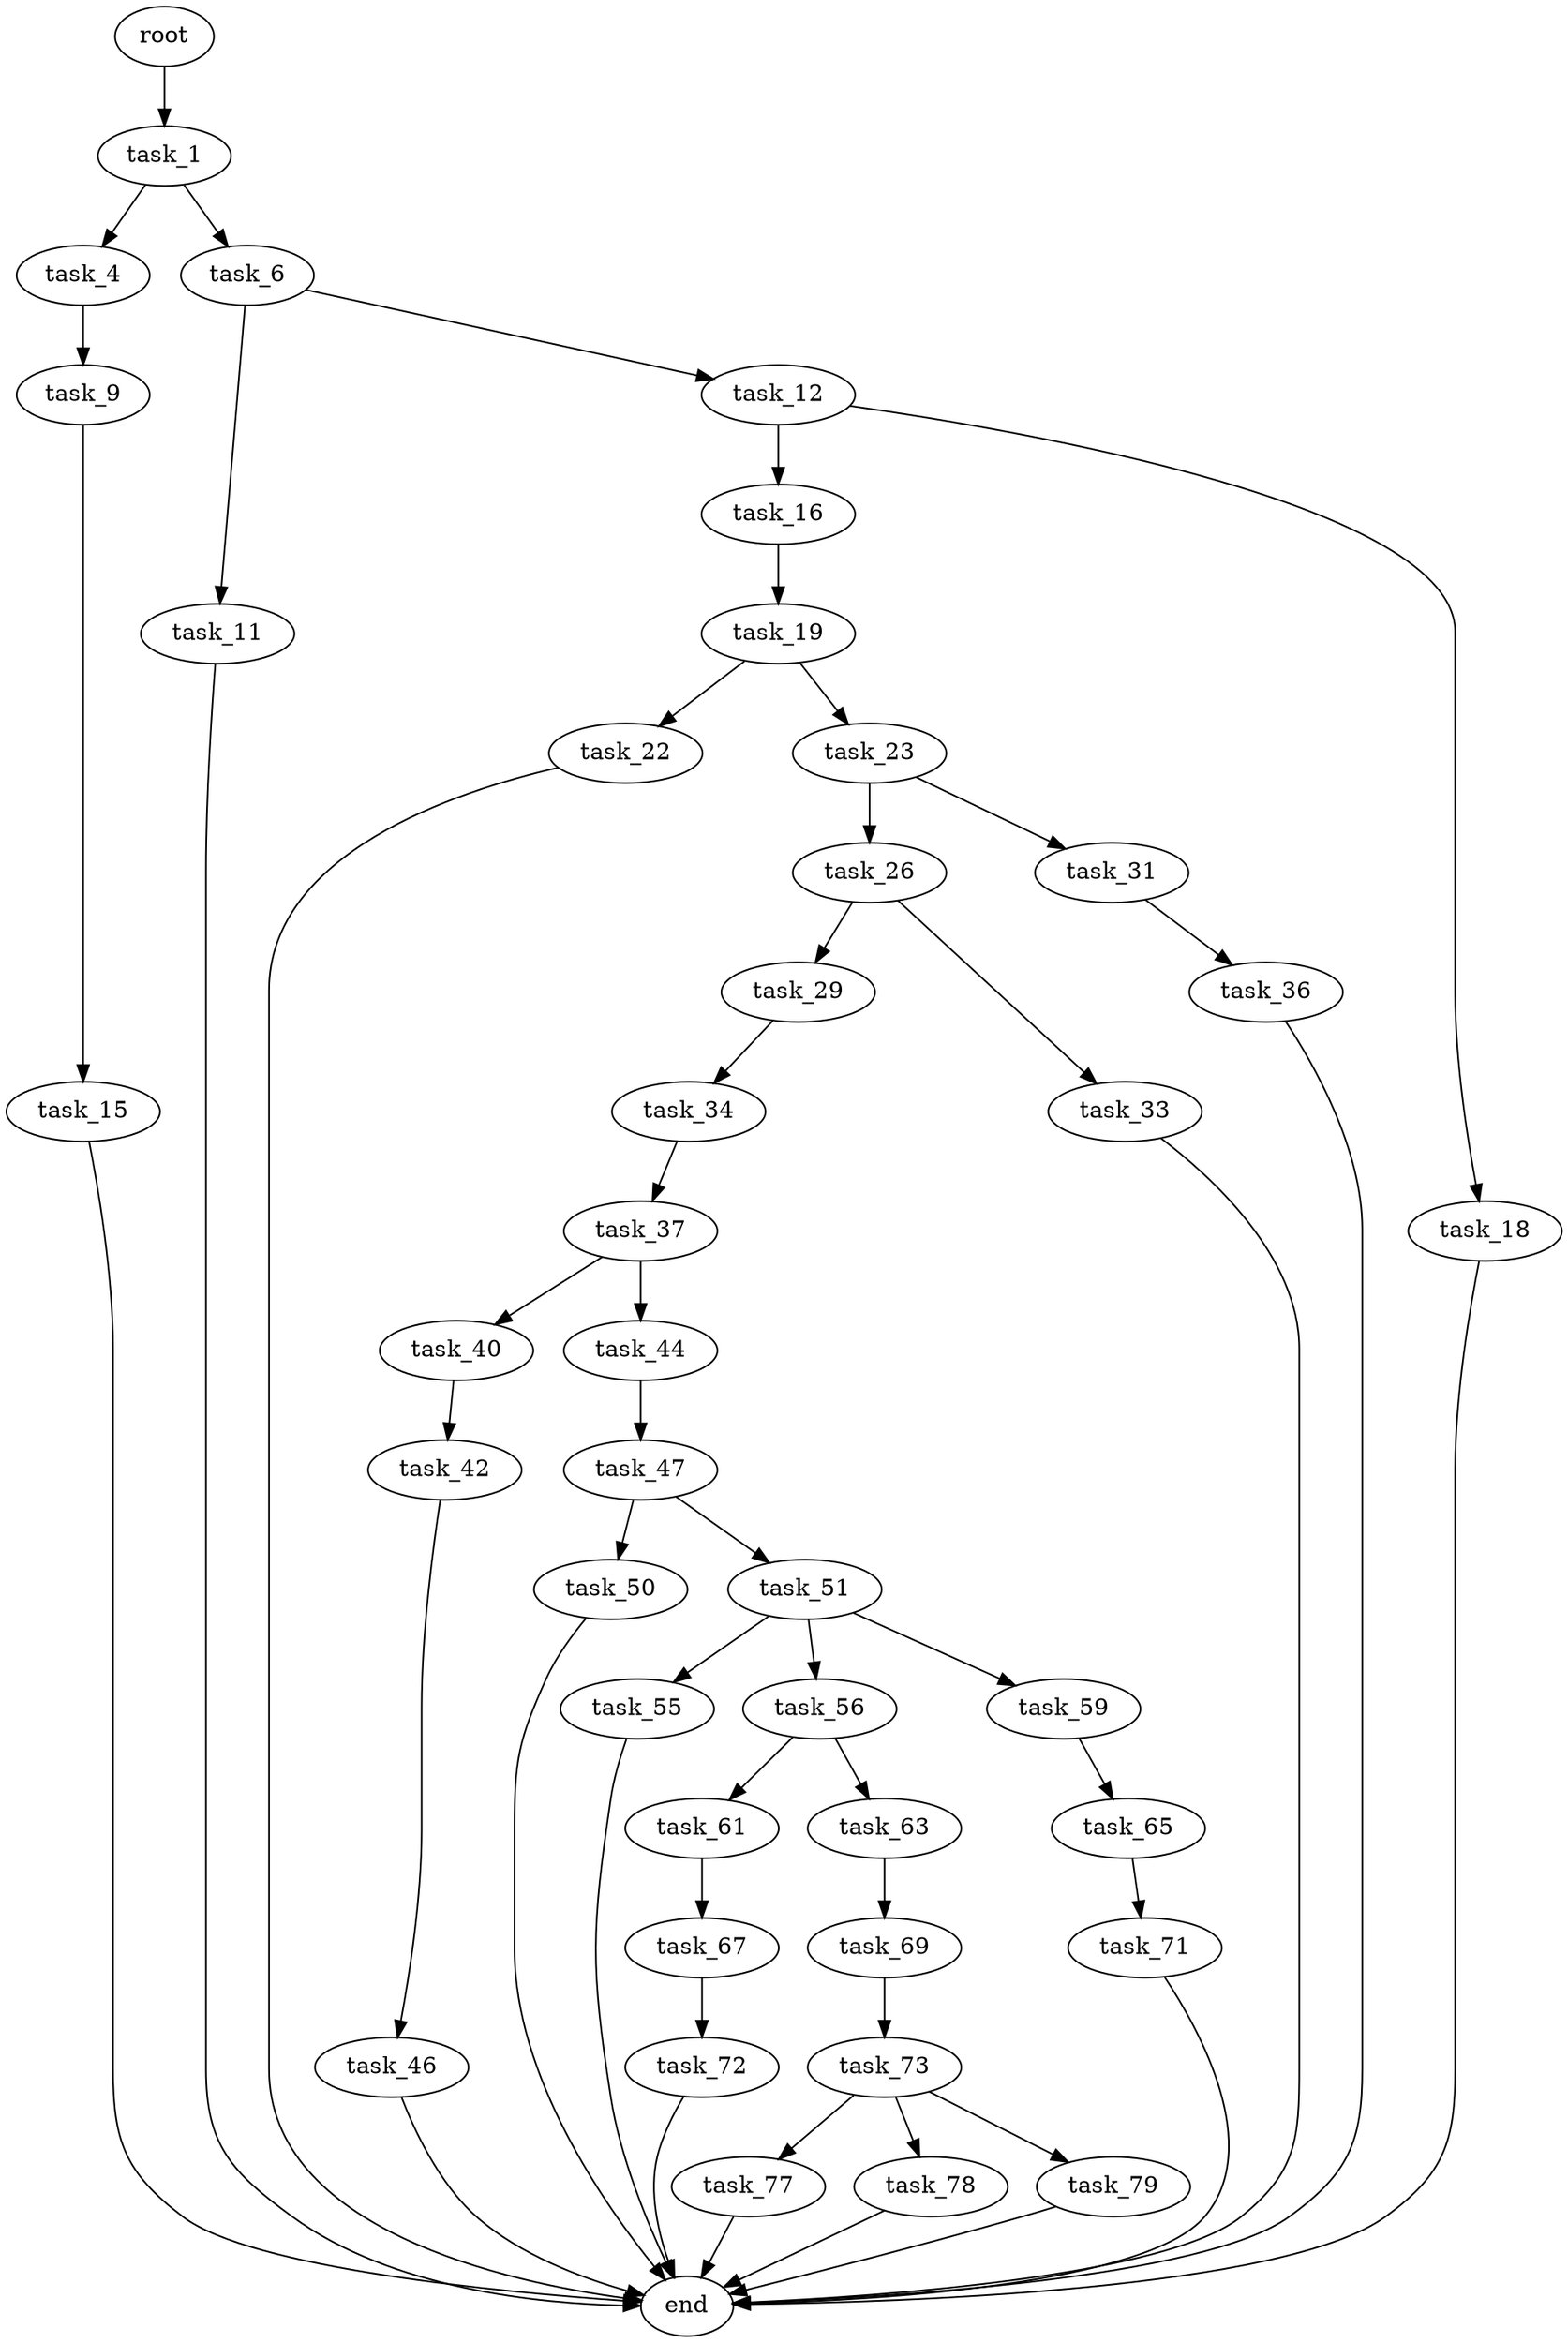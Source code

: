 digraph G {
  root [size="0.000000"];
  task_1 [size="35960630524.000000"];
  task_4 [size="28991029248.000000"];
  task_6 [size="36257231593.000000"];
  task_9 [size="1108403083098.000000"];
  task_11 [size="782757789696.000000"];
  task_12 [size="8589934592.000000"];
  task_15 [size="2890586662.000000"];
  end [size="0.000000"];
  task_16 [size="201200978688.000000"];
  task_18 [size="344517695590.000000"];
  task_19 [size="22373708270.000000"];
  task_22 [size="1073741824000.000000"];
  task_23 [size="549755813888.000000"];
  task_26 [size="95657990050.000000"];
  task_31 [size="134217728000.000000"];
  task_29 [size="92250418955.000000"];
  task_33 [size="460770950445.000000"];
  task_34 [size="8589934592.000000"];
  task_36 [size="86512999566.000000"];
  task_37 [size="231928233984.000000"];
  task_40 [size="368293445632.000000"];
  task_44 [size="102340340628.000000"];
  task_42 [size="281044475242.000000"];
  task_46 [size="327268504689.000000"];
  task_47 [size="28991029248.000000"];
  task_50 [size="165327598532.000000"];
  task_51 [size="638950622960.000000"];
  task_55 [size="56160479364.000000"];
  task_56 [size="3908326262.000000"];
  task_59 [size="231928233984.000000"];
  task_61 [size="243294710181.000000"];
  task_63 [size="782757789696.000000"];
  task_65 [size="14496708257.000000"];
  task_67 [size="63772442206.000000"];
  task_69 [size="134217728000.000000"];
  task_71 [size="134217728000.000000"];
  task_72 [size="421589556320.000000"];
  task_73 [size="16621087662.000000"];
  task_77 [size="134217728000.000000"];
  task_78 [size="549755813888.000000"];
  task_79 [size="2843727082.000000"];

  root -> task_1 [size="1.000000"];
  task_1 -> task_4 [size="679477248.000000"];
  task_1 -> task_6 [size="679477248.000000"];
  task_4 -> task_9 [size="75497472.000000"];
  task_6 -> task_11 [size="33554432.000000"];
  task_6 -> task_12 [size="33554432.000000"];
  task_9 -> task_15 [size="838860800.000000"];
  task_11 -> end [size="1.000000"];
  task_12 -> task_16 [size="33554432.000000"];
  task_12 -> task_18 [size="33554432.000000"];
  task_15 -> end [size="1.000000"];
  task_16 -> task_19 [size="134217728.000000"];
  task_18 -> end [size="1.000000"];
  task_19 -> task_22 [size="536870912.000000"];
  task_19 -> task_23 [size="536870912.000000"];
  task_22 -> end [size="1.000000"];
  task_23 -> task_26 [size="536870912.000000"];
  task_23 -> task_31 [size="536870912.000000"];
  task_26 -> task_29 [size="411041792.000000"];
  task_26 -> task_33 [size="411041792.000000"];
  task_31 -> task_36 [size="209715200.000000"];
  task_29 -> task_34 [size="75497472.000000"];
  task_33 -> end [size="1.000000"];
  task_34 -> task_37 [size="33554432.000000"];
  task_36 -> end [size="1.000000"];
  task_37 -> task_40 [size="301989888.000000"];
  task_37 -> task_44 [size="301989888.000000"];
  task_40 -> task_42 [size="411041792.000000"];
  task_44 -> task_47 [size="301989888.000000"];
  task_42 -> task_46 [size="679477248.000000"];
  task_46 -> end [size="1.000000"];
  task_47 -> task_50 [size="75497472.000000"];
  task_47 -> task_51 [size="75497472.000000"];
  task_50 -> end [size="1.000000"];
  task_51 -> task_55 [size="536870912.000000"];
  task_51 -> task_56 [size="536870912.000000"];
  task_51 -> task_59 [size="536870912.000000"];
  task_55 -> end [size="1.000000"];
  task_56 -> task_61 [size="134217728.000000"];
  task_56 -> task_63 [size="134217728.000000"];
  task_59 -> task_65 [size="301989888.000000"];
  task_61 -> task_67 [size="209715200.000000"];
  task_63 -> task_69 [size="679477248.000000"];
  task_65 -> task_71 [size="679477248.000000"];
  task_67 -> task_72 [size="209715200.000000"];
  task_69 -> task_73 [size="209715200.000000"];
  task_71 -> end [size="1.000000"];
  task_72 -> end [size="1.000000"];
  task_73 -> task_77 [size="33554432.000000"];
  task_73 -> task_78 [size="33554432.000000"];
  task_73 -> task_79 [size="33554432.000000"];
  task_77 -> end [size="1.000000"];
  task_78 -> end [size="1.000000"];
  task_79 -> end [size="1.000000"];
}
